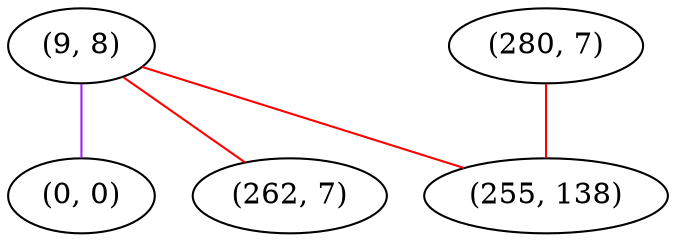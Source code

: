 graph "" {
"(9, 8)";
"(0, 0)";
"(262, 7)";
"(280, 7)";
"(255, 138)";
"(9, 8)" -- "(0, 0)"  [color=purple, key=0, weight=4];
"(9, 8)" -- "(262, 7)"  [color=red, key=0, weight=1];
"(9, 8)" -- "(255, 138)"  [color=red, key=0, weight=1];
"(280, 7)" -- "(255, 138)"  [color=red, key=0, weight=1];
}
